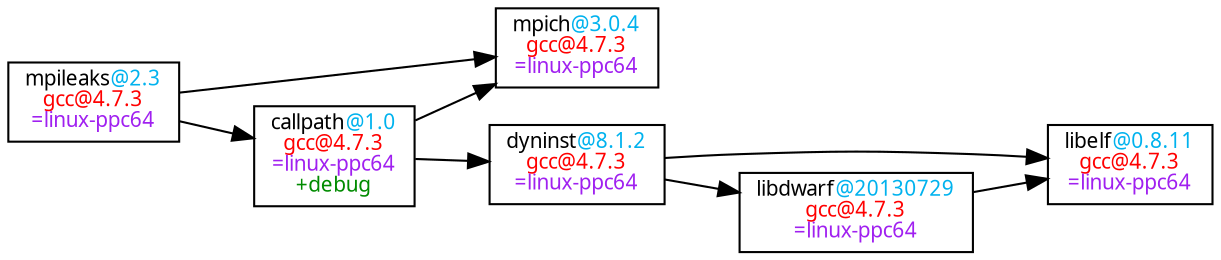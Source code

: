 
digraph {
    rankdir=LR;
    node[shape=box,fontname=monaco,fontsize=10];

    mpileaks [label=<mpileaks<font color="deepskyblue2">@2.3</font><br/><font color="red">gcc@4.7.3</font><br/><font color="purple">=linux-ppc64</font><br/>>]
    callpath [label=<callpath<font color="deepskyblue2">@1.0</font><br/><font color="red">gcc@4.7.3</font><br/><font color="purple">=linux-ppc64</font><br/><font color="green4">+debug</font>>]
    mpi [label=<mpich<font color="deepskyblue2">@3.0.4</font><br/><font color="red">gcc@4.7.3</font><br/><font color="purple">=linux-ppc64</font><br/>>]
    dyninst [label=<dyninst<font color="deepskyblue2">@8.1.2</font><br/><font color="red">gcc@4.7.3</font><br/><font color="purple">=linux-ppc64</font><br/>>]
    libelf [label=<libelf<font color="deepskyblue2">@0.8.11</font><br/><font color="red">gcc@4.7.3</font><br/><font color="purple">=linux-ppc64</font><br/>>]
    libdwarf [label=<libdwarf<font color="deepskyblue2">@20130729</font><br/><font color="red">gcc@4.7.3</font><br/><font color="purple">=linux-ppc64</font><br/>>]

    mpileaks -> mpi
    mpileaks -> callpath -> mpi
    callpath -> dyninst
    dyninst  -> libdwarf -> libelf
    dyninst  -> libelf
}
